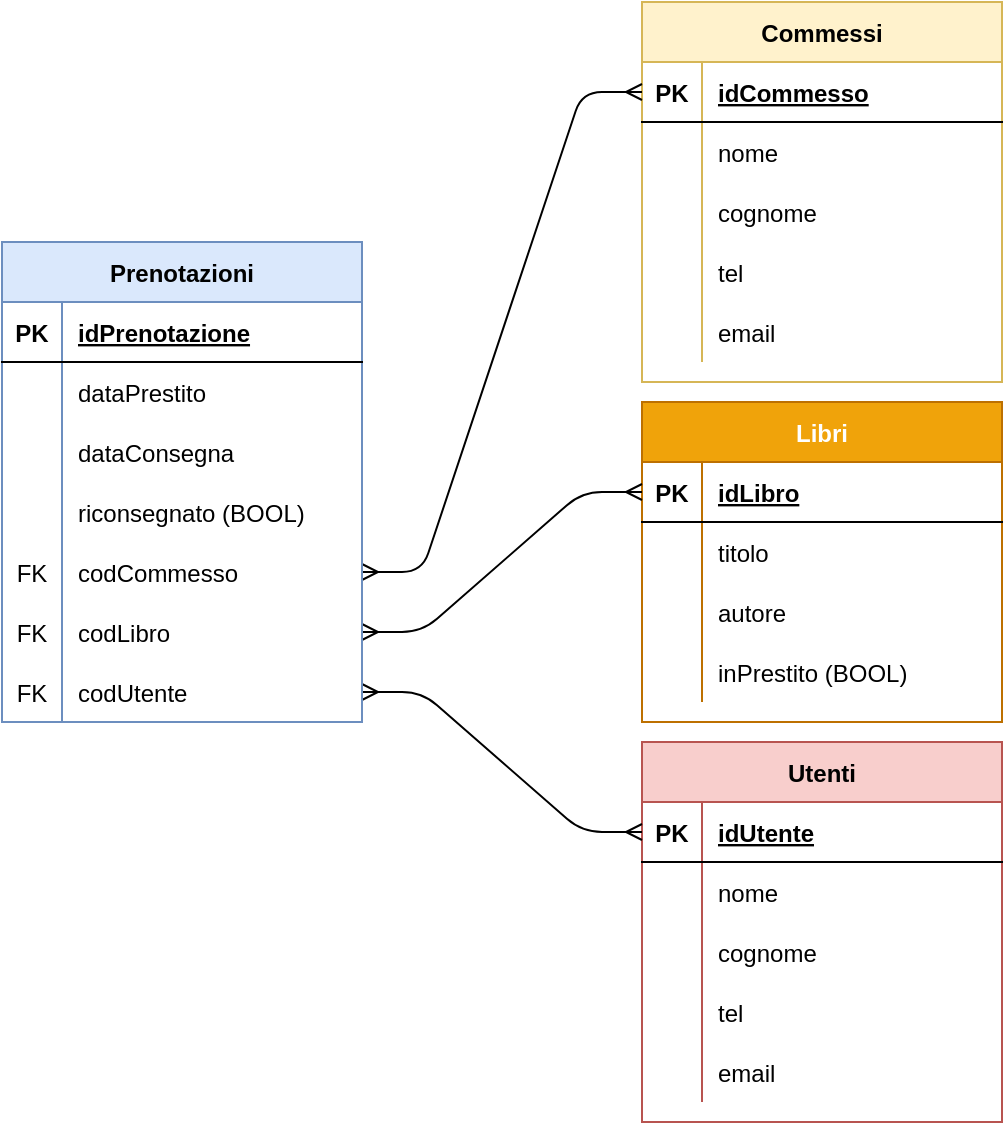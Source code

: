 <mxfile version="13.7.9" type="google"><diagram id="WPD6_zNlIjnSEK6wC7VW" name="Page-1"><mxGraphModel dx="1021" dy="567" grid="1" gridSize="10" guides="1" tooltips="1" connect="1" arrows="1" fold="1" page="1" pageScale="1" pageWidth="700" pageHeight="1000" math="0" shadow="0"><root><mxCell id="0"/><mxCell id="1" parent="0"/><mxCell id="d2YpZT9uedDe7OU8RuWW-45" value="Commessi" style="shape=table;startSize=30;container=1;collapsible=1;childLayout=tableLayout;fixedRows=1;rowLines=0;fontStyle=1;align=center;resizeLast=1;fillColor=#fff2cc;strokeColor=#d6b656;" parent="1" vertex="1"><mxGeometry x="400" y="20" width="180" height="190" as="geometry"/></mxCell><mxCell id="d2YpZT9uedDe7OU8RuWW-46" value="" style="shape=partialRectangle;collapsible=0;dropTarget=0;pointerEvents=0;fillColor=none;top=0;left=0;bottom=1;right=0;points=[[0,0.5],[1,0.5]];portConstraint=eastwest;" parent="d2YpZT9uedDe7OU8RuWW-45" vertex="1"><mxGeometry y="30" width="180" height="30" as="geometry"/></mxCell><mxCell id="d2YpZT9uedDe7OU8RuWW-47" value="PK" style="shape=partialRectangle;connectable=0;fillColor=none;top=0;left=0;bottom=0;right=0;fontStyle=1;overflow=hidden;" parent="d2YpZT9uedDe7OU8RuWW-46" vertex="1"><mxGeometry width="30" height="30" as="geometry"/></mxCell><mxCell id="d2YpZT9uedDe7OU8RuWW-48" value="idCommesso" style="shape=partialRectangle;connectable=0;fillColor=none;top=0;left=0;bottom=0;right=0;align=left;spacingLeft=6;fontStyle=5;overflow=hidden;" parent="d2YpZT9uedDe7OU8RuWW-46" vertex="1"><mxGeometry x="30" width="150" height="30" as="geometry"/></mxCell><mxCell id="d2YpZT9uedDe7OU8RuWW-49" value="" style="shape=partialRectangle;collapsible=0;dropTarget=0;pointerEvents=0;fillColor=none;top=0;left=0;bottom=0;right=0;points=[[0,0.5],[1,0.5]];portConstraint=eastwest;" parent="d2YpZT9uedDe7OU8RuWW-45" vertex="1"><mxGeometry y="60" width="180" height="30" as="geometry"/></mxCell><mxCell id="d2YpZT9uedDe7OU8RuWW-50" value="" style="shape=partialRectangle;connectable=0;fillColor=none;top=0;left=0;bottom=0;right=0;editable=1;overflow=hidden;" parent="d2YpZT9uedDe7OU8RuWW-49" vertex="1"><mxGeometry width="30" height="30" as="geometry"/></mxCell><mxCell id="d2YpZT9uedDe7OU8RuWW-51" value="nome" style="shape=partialRectangle;connectable=0;fillColor=none;top=0;left=0;bottom=0;right=0;align=left;spacingLeft=6;overflow=hidden;" parent="d2YpZT9uedDe7OU8RuWW-49" vertex="1"><mxGeometry x="30" width="150" height="30" as="geometry"/></mxCell><mxCell id="d2YpZT9uedDe7OU8RuWW-52" value="" style="shape=partialRectangle;collapsible=0;dropTarget=0;pointerEvents=0;fillColor=none;top=0;left=0;bottom=0;right=0;points=[[0,0.5],[1,0.5]];portConstraint=eastwest;" parent="d2YpZT9uedDe7OU8RuWW-45" vertex="1"><mxGeometry y="90" width="180" height="30" as="geometry"/></mxCell><mxCell id="d2YpZT9uedDe7OU8RuWW-53" value="" style="shape=partialRectangle;connectable=0;fillColor=none;top=0;left=0;bottom=0;right=0;editable=1;overflow=hidden;" parent="d2YpZT9uedDe7OU8RuWW-52" vertex="1"><mxGeometry width="30" height="30" as="geometry"/></mxCell><mxCell id="d2YpZT9uedDe7OU8RuWW-54" value="cognome" style="shape=partialRectangle;connectable=0;fillColor=none;top=0;left=0;bottom=0;right=0;align=left;spacingLeft=6;overflow=hidden;" parent="d2YpZT9uedDe7OU8RuWW-52" vertex="1"><mxGeometry x="30" width="150" height="30" as="geometry"/></mxCell><mxCell id="d2YpZT9uedDe7OU8RuWW-55" value="" style="shape=partialRectangle;collapsible=0;dropTarget=0;pointerEvents=0;fillColor=none;top=0;left=0;bottom=0;right=0;points=[[0,0.5],[1,0.5]];portConstraint=eastwest;" parent="d2YpZT9uedDe7OU8RuWW-45" vertex="1"><mxGeometry y="120" width="180" height="30" as="geometry"/></mxCell><mxCell id="d2YpZT9uedDe7OU8RuWW-56" value="" style="shape=partialRectangle;connectable=0;fillColor=none;top=0;left=0;bottom=0;right=0;editable=1;overflow=hidden;" parent="d2YpZT9uedDe7OU8RuWW-55" vertex="1"><mxGeometry width="30" height="30" as="geometry"/></mxCell><mxCell id="d2YpZT9uedDe7OU8RuWW-57" value="tel" style="shape=partialRectangle;connectable=0;fillColor=none;top=0;left=0;bottom=0;right=0;align=left;spacingLeft=6;overflow=hidden;" parent="d2YpZT9uedDe7OU8RuWW-55" vertex="1"><mxGeometry x="30" width="150" height="30" as="geometry"/></mxCell><mxCell id="d2YpZT9uedDe7OU8RuWW-58" value="" style="shape=partialRectangle;collapsible=0;dropTarget=0;pointerEvents=0;fillColor=none;top=0;left=0;bottom=0;right=0;points=[[0,0.5],[1,0.5]];portConstraint=eastwest;" parent="d2YpZT9uedDe7OU8RuWW-45" vertex="1"><mxGeometry y="150" width="180" height="30" as="geometry"/></mxCell><mxCell id="d2YpZT9uedDe7OU8RuWW-59" value="" style="shape=partialRectangle;connectable=0;fillColor=none;top=0;left=0;bottom=0;right=0;editable=1;overflow=hidden;" parent="d2YpZT9uedDe7OU8RuWW-58" vertex="1"><mxGeometry width="30" height="30" as="geometry"/></mxCell><mxCell id="d2YpZT9uedDe7OU8RuWW-60" value="email" style="shape=partialRectangle;connectable=0;fillColor=none;top=0;left=0;bottom=0;right=0;align=left;spacingLeft=6;overflow=hidden;" parent="d2YpZT9uedDe7OU8RuWW-58" vertex="1"><mxGeometry x="30" width="150" height="30" as="geometry"/></mxCell><mxCell id="d2YpZT9uedDe7OU8RuWW-61" value="Libri" style="shape=table;startSize=30;container=1;collapsible=1;childLayout=tableLayout;fixedRows=1;rowLines=0;fontStyle=1;align=center;resizeLast=1;fillColor=#f0a30a;strokeColor=#BD7000;fontColor=#ffffff;" parent="1" vertex="1"><mxGeometry x="400" y="220" width="180" height="160" as="geometry"/></mxCell><mxCell id="d2YpZT9uedDe7OU8RuWW-62" value="" style="shape=partialRectangle;collapsible=0;dropTarget=0;pointerEvents=0;fillColor=none;top=0;left=0;bottom=1;right=0;points=[[0,0.5],[1,0.5]];portConstraint=eastwest;" parent="d2YpZT9uedDe7OU8RuWW-61" vertex="1"><mxGeometry y="30" width="180" height="30" as="geometry"/></mxCell><mxCell id="d2YpZT9uedDe7OU8RuWW-63" value="PK" style="shape=partialRectangle;connectable=0;fillColor=none;top=0;left=0;bottom=0;right=0;fontStyle=1;overflow=hidden;" parent="d2YpZT9uedDe7OU8RuWW-62" vertex="1"><mxGeometry width="30" height="30" as="geometry"/></mxCell><mxCell id="d2YpZT9uedDe7OU8RuWW-64" value="idLibro" style="shape=partialRectangle;connectable=0;fillColor=none;top=0;left=0;bottom=0;right=0;align=left;spacingLeft=6;fontStyle=5;overflow=hidden;" parent="d2YpZT9uedDe7OU8RuWW-62" vertex="1"><mxGeometry x="30" width="150" height="30" as="geometry"/></mxCell><mxCell id="d2YpZT9uedDe7OU8RuWW-65" value="" style="shape=partialRectangle;collapsible=0;dropTarget=0;pointerEvents=0;fillColor=none;top=0;left=0;bottom=0;right=0;points=[[0,0.5],[1,0.5]];portConstraint=eastwest;" parent="d2YpZT9uedDe7OU8RuWW-61" vertex="1"><mxGeometry y="60" width="180" height="30" as="geometry"/></mxCell><mxCell id="d2YpZT9uedDe7OU8RuWW-66" value="" style="shape=partialRectangle;connectable=0;fillColor=none;top=0;left=0;bottom=0;right=0;editable=1;overflow=hidden;" parent="d2YpZT9uedDe7OU8RuWW-65" vertex="1"><mxGeometry width="30" height="30" as="geometry"/></mxCell><mxCell id="d2YpZT9uedDe7OU8RuWW-67" value="titolo" style="shape=partialRectangle;connectable=0;fillColor=none;top=0;left=0;bottom=0;right=0;align=left;spacingLeft=6;overflow=hidden;" parent="d2YpZT9uedDe7OU8RuWW-65" vertex="1"><mxGeometry x="30" width="150" height="30" as="geometry"/></mxCell><mxCell id="d2YpZT9uedDe7OU8RuWW-68" value="" style="shape=partialRectangle;collapsible=0;dropTarget=0;pointerEvents=0;fillColor=none;top=0;left=0;bottom=0;right=0;points=[[0,0.5],[1,0.5]];portConstraint=eastwest;" parent="d2YpZT9uedDe7OU8RuWW-61" vertex="1"><mxGeometry y="90" width="180" height="30" as="geometry"/></mxCell><mxCell id="d2YpZT9uedDe7OU8RuWW-69" value="" style="shape=partialRectangle;connectable=0;fillColor=none;top=0;left=0;bottom=0;right=0;editable=1;overflow=hidden;" parent="d2YpZT9uedDe7OU8RuWW-68" vertex="1"><mxGeometry width="30" height="30" as="geometry"/></mxCell><mxCell id="d2YpZT9uedDe7OU8RuWW-70" value="autore" style="shape=partialRectangle;connectable=0;fillColor=none;top=0;left=0;bottom=0;right=0;align=left;spacingLeft=6;overflow=hidden;" parent="d2YpZT9uedDe7OU8RuWW-68" vertex="1"><mxGeometry x="30" width="150" height="30" as="geometry"/></mxCell><mxCell id="d2YpZT9uedDe7OU8RuWW-71" value="" style="shape=partialRectangle;collapsible=0;dropTarget=0;pointerEvents=0;fillColor=none;top=0;left=0;bottom=0;right=0;points=[[0,0.5],[1,0.5]];portConstraint=eastwest;" parent="d2YpZT9uedDe7OU8RuWW-61" vertex="1"><mxGeometry y="120" width="180" height="30" as="geometry"/></mxCell><mxCell id="d2YpZT9uedDe7OU8RuWW-72" value="" style="shape=partialRectangle;connectable=0;fillColor=none;top=0;left=0;bottom=0;right=0;editable=1;overflow=hidden;" parent="d2YpZT9uedDe7OU8RuWW-71" vertex="1"><mxGeometry width="30" height="30" as="geometry"/></mxCell><mxCell id="d2YpZT9uedDe7OU8RuWW-73" value="inPrestito (BOOL)" style="shape=partialRectangle;connectable=0;fillColor=none;top=0;left=0;bottom=0;right=0;align=left;spacingLeft=6;overflow=hidden;" parent="d2YpZT9uedDe7OU8RuWW-71" vertex="1"><mxGeometry x="30" width="150" height="30" as="geometry"/></mxCell><mxCell id="d2YpZT9uedDe7OU8RuWW-23" value="Utenti" style="shape=table;startSize=30;container=1;collapsible=1;childLayout=tableLayout;fixedRows=1;rowLines=0;fontStyle=1;align=center;resizeLast=1;fillColor=#f8cecc;strokeColor=#b85450;" parent="1" vertex="1"><mxGeometry x="400" y="390" width="180" height="190" as="geometry"/></mxCell><mxCell id="d2YpZT9uedDe7OU8RuWW-24" value="" style="shape=partialRectangle;collapsible=0;dropTarget=0;pointerEvents=0;fillColor=none;top=0;left=0;bottom=1;right=0;points=[[0,0.5],[1,0.5]];portConstraint=eastwest;" parent="d2YpZT9uedDe7OU8RuWW-23" vertex="1"><mxGeometry y="30" width="180" height="30" as="geometry"/></mxCell><mxCell id="d2YpZT9uedDe7OU8RuWW-25" value="PK" style="shape=partialRectangle;connectable=0;fillColor=none;top=0;left=0;bottom=0;right=0;fontStyle=1;overflow=hidden;" parent="d2YpZT9uedDe7OU8RuWW-24" vertex="1"><mxGeometry width="30" height="30" as="geometry"/></mxCell><mxCell id="d2YpZT9uedDe7OU8RuWW-26" value="idUtente" style="shape=partialRectangle;connectable=0;fillColor=none;top=0;left=0;bottom=0;right=0;align=left;spacingLeft=6;fontStyle=5;overflow=hidden;" parent="d2YpZT9uedDe7OU8RuWW-24" vertex="1"><mxGeometry x="30" width="150" height="30" as="geometry"/></mxCell><mxCell id="d2YpZT9uedDe7OU8RuWW-27" value="" style="shape=partialRectangle;collapsible=0;dropTarget=0;pointerEvents=0;fillColor=none;top=0;left=0;bottom=0;right=0;points=[[0,0.5],[1,0.5]];portConstraint=eastwest;" parent="d2YpZT9uedDe7OU8RuWW-23" vertex="1"><mxGeometry y="60" width="180" height="30" as="geometry"/></mxCell><mxCell id="d2YpZT9uedDe7OU8RuWW-28" value="" style="shape=partialRectangle;connectable=0;fillColor=none;top=0;left=0;bottom=0;right=0;editable=1;overflow=hidden;" parent="d2YpZT9uedDe7OU8RuWW-27" vertex="1"><mxGeometry width="30" height="30" as="geometry"/></mxCell><mxCell id="d2YpZT9uedDe7OU8RuWW-29" value="nome" style="shape=partialRectangle;connectable=0;fillColor=none;top=0;left=0;bottom=0;right=0;align=left;spacingLeft=6;overflow=hidden;" parent="d2YpZT9uedDe7OU8RuWW-27" vertex="1"><mxGeometry x="30" width="150" height="30" as="geometry"/></mxCell><mxCell id="d2YpZT9uedDe7OU8RuWW-30" value="" style="shape=partialRectangle;collapsible=0;dropTarget=0;pointerEvents=0;fillColor=none;top=0;left=0;bottom=0;right=0;points=[[0,0.5],[1,0.5]];portConstraint=eastwest;" parent="d2YpZT9uedDe7OU8RuWW-23" vertex="1"><mxGeometry y="90" width="180" height="30" as="geometry"/></mxCell><mxCell id="d2YpZT9uedDe7OU8RuWW-31" value="" style="shape=partialRectangle;connectable=0;fillColor=none;top=0;left=0;bottom=0;right=0;editable=1;overflow=hidden;" parent="d2YpZT9uedDe7OU8RuWW-30" vertex="1"><mxGeometry width="30" height="30" as="geometry"/></mxCell><mxCell id="d2YpZT9uedDe7OU8RuWW-32" value="cognome" style="shape=partialRectangle;connectable=0;fillColor=none;top=0;left=0;bottom=0;right=0;align=left;spacingLeft=6;overflow=hidden;" parent="d2YpZT9uedDe7OU8RuWW-30" vertex="1"><mxGeometry x="30" width="150" height="30" as="geometry"/></mxCell><mxCell id="d2YpZT9uedDe7OU8RuWW-33" value="" style="shape=partialRectangle;collapsible=0;dropTarget=0;pointerEvents=0;fillColor=none;top=0;left=0;bottom=0;right=0;points=[[0,0.5],[1,0.5]];portConstraint=eastwest;" parent="d2YpZT9uedDe7OU8RuWW-23" vertex="1"><mxGeometry y="120" width="180" height="30" as="geometry"/></mxCell><mxCell id="d2YpZT9uedDe7OU8RuWW-34" value="" style="shape=partialRectangle;connectable=0;fillColor=none;top=0;left=0;bottom=0;right=0;editable=1;overflow=hidden;" parent="d2YpZT9uedDe7OU8RuWW-33" vertex="1"><mxGeometry width="30" height="30" as="geometry"/></mxCell><mxCell id="d2YpZT9uedDe7OU8RuWW-35" value="tel" style="shape=partialRectangle;connectable=0;fillColor=none;top=0;left=0;bottom=0;right=0;align=left;spacingLeft=6;overflow=hidden;" parent="d2YpZT9uedDe7OU8RuWW-33" vertex="1"><mxGeometry x="30" width="150" height="30" as="geometry"/></mxCell><mxCell id="d2YpZT9uedDe7OU8RuWW-36" value="" style="shape=partialRectangle;collapsible=0;dropTarget=0;pointerEvents=0;fillColor=none;top=0;left=0;bottom=0;right=0;points=[[0,0.5],[1,0.5]];portConstraint=eastwest;" parent="d2YpZT9uedDe7OU8RuWW-23" vertex="1"><mxGeometry y="150" width="180" height="30" as="geometry"/></mxCell><mxCell id="d2YpZT9uedDe7OU8RuWW-37" value="" style="shape=partialRectangle;connectable=0;fillColor=none;top=0;left=0;bottom=0;right=0;editable=1;overflow=hidden;" parent="d2YpZT9uedDe7OU8RuWW-36" vertex="1"><mxGeometry width="30" height="30" as="geometry"/></mxCell><mxCell id="d2YpZT9uedDe7OU8RuWW-38" value="email" style="shape=partialRectangle;connectable=0;fillColor=none;top=0;left=0;bottom=0;right=0;align=left;spacingLeft=6;overflow=hidden;" parent="d2YpZT9uedDe7OU8RuWW-36" vertex="1"><mxGeometry x="30" width="150" height="30" as="geometry"/></mxCell><mxCell id="d2YpZT9uedDe7OU8RuWW-77" value="" style="edgeStyle=entityRelationEdgeStyle;fontSize=12;html=1;endArrow=ERmany;startArrow=ERmany;exitX=1;exitY=0.5;exitDx=0;exitDy=0;entryX=0;entryY=0.5;entryDx=0;entryDy=0;" parent="1" source="d2YpZT9uedDe7OU8RuWW-14" target="d2YpZT9uedDe7OU8RuWW-46" edge="1"><mxGeometry width="100" height="100" relative="1" as="geometry"><mxPoint x="320" y="280" as="sourcePoint"/><mxPoint x="420" y="180" as="targetPoint"/></mxGeometry></mxCell><mxCell id="d2YpZT9uedDe7OU8RuWW-78" value="" style="edgeStyle=entityRelationEdgeStyle;fontSize=12;html=1;endArrow=ERmany;startArrow=ERmany;exitX=1;exitY=0.5;exitDx=0;exitDy=0;entryX=0;entryY=0.5;entryDx=0;entryDy=0;" parent="1" source="d2YpZT9uedDe7OU8RuWW-17" target="d2YpZT9uedDe7OU8RuWW-62" edge="1"><mxGeometry width="100" height="100" relative="1" as="geometry"><mxPoint x="320" y="280" as="sourcePoint"/><mxPoint x="420" y="180" as="targetPoint"/></mxGeometry></mxCell><mxCell id="d2YpZT9uedDe7OU8RuWW-79" value="" style="edgeStyle=entityRelationEdgeStyle;fontSize=12;html=1;endArrow=ERmany;startArrow=ERmany;exitX=1;exitY=0.5;exitDx=0;exitDy=0;entryX=0;entryY=0.5;entryDx=0;entryDy=0;" parent="1" source="d2YpZT9uedDe7OU8RuWW-20" target="d2YpZT9uedDe7OU8RuWW-24" edge="1"><mxGeometry width="100" height="100" relative="1" as="geometry"><mxPoint x="320" y="400" as="sourcePoint"/><mxPoint x="420" y="300" as="targetPoint"/></mxGeometry></mxCell><mxCell id="d2YpZT9uedDe7OU8RuWW-1" value="Prenotazioni" style="shape=table;startSize=30;container=1;collapsible=1;childLayout=tableLayout;fixedRows=1;rowLines=0;fontStyle=1;align=center;resizeLast=1;fillColor=#dae8fc;strokeColor=#6c8ebf;" parent="1" vertex="1"><mxGeometry x="80" y="140" width="180" height="240" as="geometry"/></mxCell><mxCell id="d2YpZT9uedDe7OU8RuWW-2" value="" style="shape=partialRectangle;collapsible=0;dropTarget=0;pointerEvents=0;fillColor=none;top=0;left=0;bottom=1;right=0;points=[[0,0.5],[1,0.5]];portConstraint=eastwest;" parent="d2YpZT9uedDe7OU8RuWW-1" vertex="1"><mxGeometry y="30" width="180" height="30" as="geometry"/></mxCell><mxCell id="d2YpZT9uedDe7OU8RuWW-3" value="PK" style="shape=partialRectangle;connectable=0;fillColor=none;top=0;left=0;bottom=0;right=0;fontStyle=1;overflow=hidden;" parent="d2YpZT9uedDe7OU8RuWW-2" vertex="1"><mxGeometry width="30" height="30" as="geometry"/></mxCell><mxCell id="d2YpZT9uedDe7OU8RuWW-4" value="idPrenotazione" style="shape=partialRectangle;connectable=0;fillColor=none;top=0;left=0;bottom=0;right=0;align=left;spacingLeft=6;fontStyle=5;overflow=hidden;" parent="d2YpZT9uedDe7OU8RuWW-2" vertex="1"><mxGeometry x="30" width="150" height="30" as="geometry"/></mxCell><mxCell id="d2YpZT9uedDe7OU8RuWW-5" value="" style="shape=partialRectangle;collapsible=0;dropTarget=0;pointerEvents=0;fillColor=none;top=0;left=0;bottom=0;right=0;points=[[0,0.5],[1,0.5]];portConstraint=eastwest;" parent="d2YpZT9uedDe7OU8RuWW-1" vertex="1"><mxGeometry y="60" width="180" height="30" as="geometry"/></mxCell><mxCell id="d2YpZT9uedDe7OU8RuWW-6" value="" style="shape=partialRectangle;connectable=0;fillColor=none;top=0;left=0;bottom=0;right=0;editable=1;overflow=hidden;" parent="d2YpZT9uedDe7OU8RuWW-5" vertex="1"><mxGeometry width="30" height="30" as="geometry"/></mxCell><mxCell id="d2YpZT9uedDe7OU8RuWW-7" value="dataPrestito" style="shape=partialRectangle;connectable=0;fillColor=none;top=0;left=0;bottom=0;right=0;align=left;spacingLeft=6;overflow=hidden;" parent="d2YpZT9uedDe7OU8RuWW-5" vertex="1"><mxGeometry x="30" width="150" height="30" as="geometry"/></mxCell><mxCell id="d2YpZT9uedDe7OU8RuWW-8" value="" style="shape=partialRectangle;collapsible=0;dropTarget=0;pointerEvents=0;fillColor=none;top=0;left=0;bottom=0;right=0;points=[[0,0.5],[1,0.5]];portConstraint=eastwest;" parent="d2YpZT9uedDe7OU8RuWW-1" vertex="1"><mxGeometry y="90" width="180" height="30" as="geometry"/></mxCell><mxCell id="d2YpZT9uedDe7OU8RuWW-9" value="" style="shape=partialRectangle;connectable=0;fillColor=none;top=0;left=0;bottom=0;right=0;editable=1;overflow=hidden;" parent="d2YpZT9uedDe7OU8RuWW-8" vertex="1"><mxGeometry width="30" height="30" as="geometry"/></mxCell><mxCell id="d2YpZT9uedDe7OU8RuWW-10" value="dataConsegna" style="shape=partialRectangle;connectable=0;fillColor=none;top=0;left=0;bottom=0;right=0;align=left;spacingLeft=6;overflow=hidden;" parent="d2YpZT9uedDe7OU8RuWW-8" vertex="1"><mxGeometry x="30" width="150" height="30" as="geometry"/></mxCell><mxCell id="d2YpZT9uedDe7OU8RuWW-11" value="" style="shape=partialRectangle;collapsible=0;dropTarget=0;pointerEvents=0;fillColor=none;top=0;left=0;bottom=0;right=0;points=[[0,0.5],[1,0.5]];portConstraint=eastwest;" parent="d2YpZT9uedDe7OU8RuWW-1" vertex="1"><mxGeometry y="120" width="180" height="30" as="geometry"/></mxCell><mxCell id="d2YpZT9uedDe7OU8RuWW-12" value="" style="shape=partialRectangle;connectable=0;fillColor=none;top=0;left=0;bottom=0;right=0;editable=1;overflow=hidden;" parent="d2YpZT9uedDe7OU8RuWW-11" vertex="1"><mxGeometry width="30" height="30" as="geometry"/></mxCell><mxCell id="d2YpZT9uedDe7OU8RuWW-13" value="riconsegnato (BOOL)" style="shape=partialRectangle;connectable=0;fillColor=none;top=0;left=0;bottom=0;right=0;align=left;spacingLeft=6;overflow=hidden;" parent="d2YpZT9uedDe7OU8RuWW-11" vertex="1"><mxGeometry x="30" width="150" height="30" as="geometry"/></mxCell><mxCell id="d2YpZT9uedDe7OU8RuWW-14" value="" style="shape=partialRectangle;collapsible=0;dropTarget=0;pointerEvents=0;fillColor=none;top=0;left=0;bottom=0;right=0;points=[[0,0.5],[1,0.5]];portConstraint=eastwest;" parent="d2YpZT9uedDe7OU8RuWW-1" vertex="1"><mxGeometry y="150" width="180" height="30" as="geometry"/></mxCell><mxCell id="d2YpZT9uedDe7OU8RuWW-15" value="FK" style="shape=partialRectangle;connectable=0;fillColor=none;top=0;left=0;bottom=0;right=0;editable=1;overflow=hidden;" parent="d2YpZT9uedDe7OU8RuWW-14" vertex="1"><mxGeometry width="30" height="30" as="geometry"/></mxCell><mxCell id="d2YpZT9uedDe7OU8RuWW-16" value="codCommesso" style="shape=partialRectangle;connectable=0;fillColor=none;top=0;left=0;bottom=0;right=0;align=left;spacingLeft=6;overflow=hidden;" parent="d2YpZT9uedDe7OU8RuWW-14" vertex="1"><mxGeometry x="30" width="150" height="30" as="geometry"/></mxCell><mxCell id="d2YpZT9uedDe7OU8RuWW-17" value="" style="shape=partialRectangle;collapsible=0;dropTarget=0;pointerEvents=0;fillColor=none;top=0;left=0;bottom=0;right=0;points=[[0,0.5],[1,0.5]];portConstraint=eastwest;" parent="d2YpZT9uedDe7OU8RuWW-1" vertex="1"><mxGeometry y="180" width="180" height="30" as="geometry"/></mxCell><mxCell id="d2YpZT9uedDe7OU8RuWW-18" value="FK" style="shape=partialRectangle;connectable=0;fillColor=none;top=0;left=0;bottom=0;right=0;editable=1;overflow=hidden;" parent="d2YpZT9uedDe7OU8RuWW-17" vertex="1"><mxGeometry width="30" height="30" as="geometry"/></mxCell><mxCell id="d2YpZT9uedDe7OU8RuWW-19" value="codLibro" style="shape=partialRectangle;connectable=0;fillColor=none;top=0;left=0;bottom=0;right=0;align=left;spacingLeft=6;overflow=hidden;" parent="d2YpZT9uedDe7OU8RuWW-17" vertex="1"><mxGeometry x="30" width="150" height="30" as="geometry"/></mxCell><mxCell id="d2YpZT9uedDe7OU8RuWW-20" value="" style="shape=partialRectangle;collapsible=0;dropTarget=0;pointerEvents=0;fillColor=none;top=0;left=0;bottom=0;right=0;points=[[0,0.5],[1,0.5]];portConstraint=eastwest;" parent="d2YpZT9uedDe7OU8RuWW-1" vertex="1"><mxGeometry y="210" width="180" height="30" as="geometry"/></mxCell><mxCell id="d2YpZT9uedDe7OU8RuWW-21" value="FK" style="shape=partialRectangle;connectable=0;fillColor=none;top=0;left=0;bottom=0;right=0;editable=1;overflow=hidden;" parent="d2YpZT9uedDe7OU8RuWW-20" vertex="1"><mxGeometry width="30" height="30" as="geometry"/></mxCell><mxCell id="d2YpZT9uedDe7OU8RuWW-22" value="codUtente" style="shape=partialRectangle;connectable=0;fillColor=none;top=0;left=0;bottom=0;right=0;align=left;spacingLeft=6;overflow=hidden;" parent="d2YpZT9uedDe7OU8RuWW-20" vertex="1"><mxGeometry x="30" width="150" height="30" as="geometry"/></mxCell></root></mxGraphModel></diagram></mxfile>